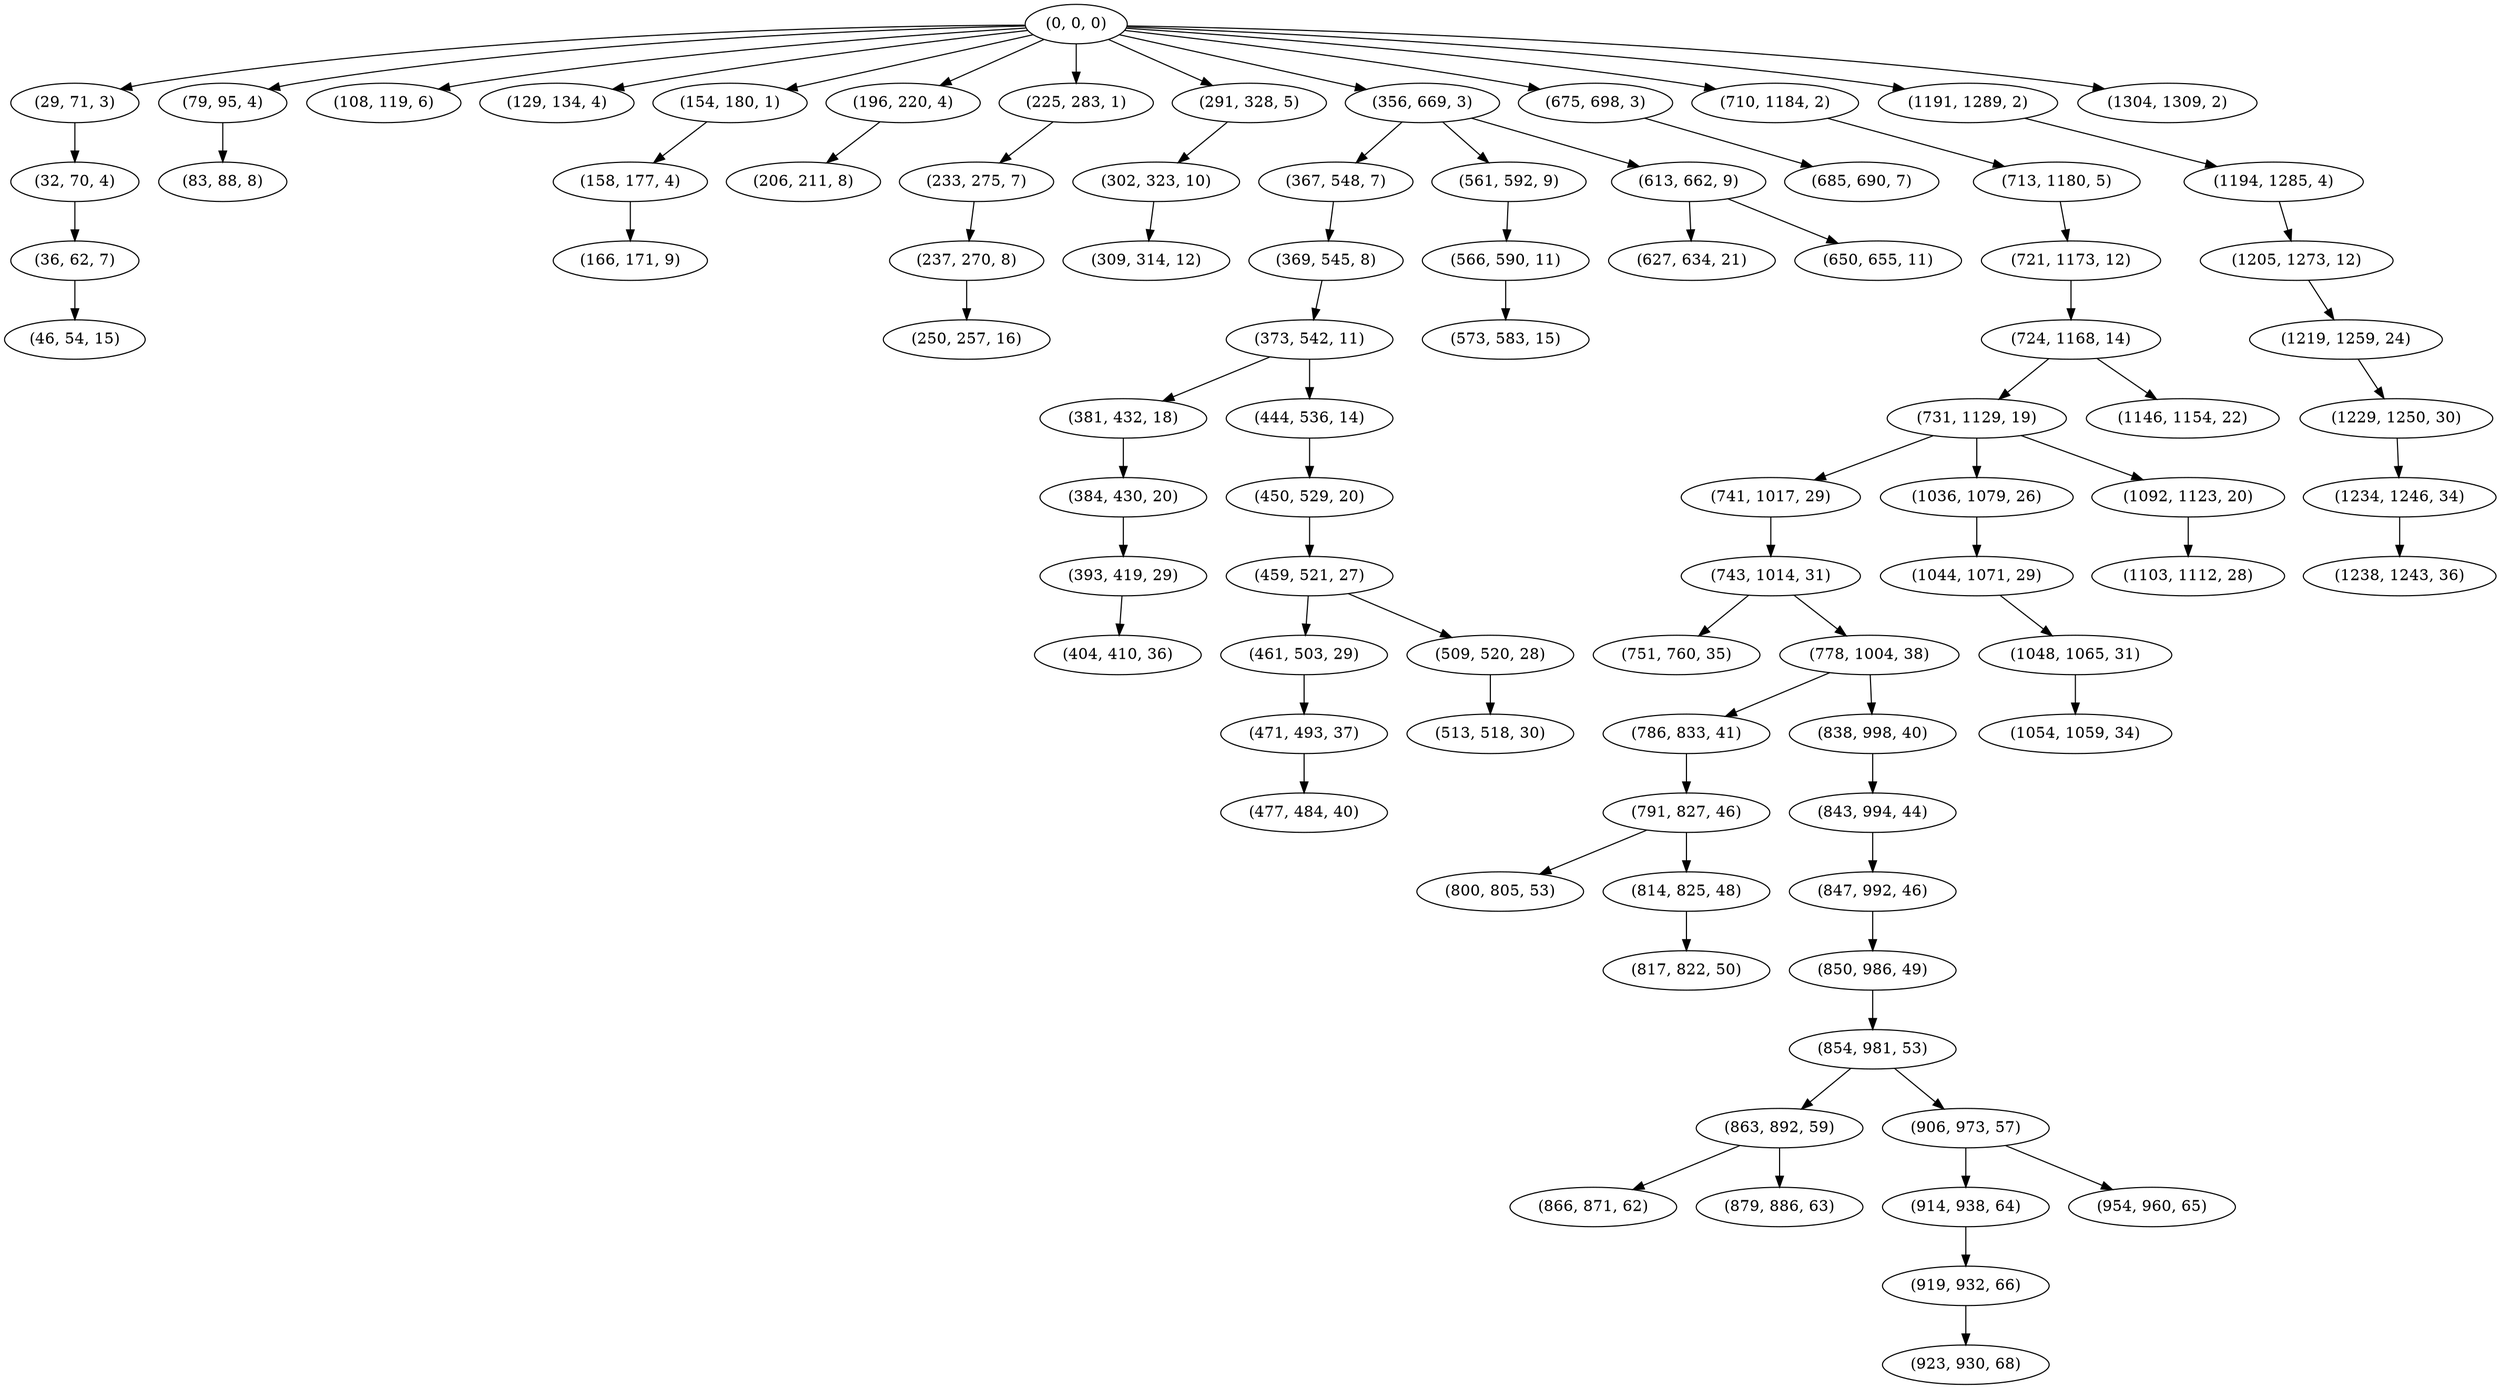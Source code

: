 digraph tree {
    "(0, 0, 0)";
    "(29, 71, 3)";
    "(32, 70, 4)";
    "(36, 62, 7)";
    "(46, 54, 15)";
    "(79, 95, 4)";
    "(83, 88, 8)";
    "(108, 119, 6)";
    "(129, 134, 4)";
    "(154, 180, 1)";
    "(158, 177, 4)";
    "(166, 171, 9)";
    "(196, 220, 4)";
    "(206, 211, 8)";
    "(225, 283, 1)";
    "(233, 275, 7)";
    "(237, 270, 8)";
    "(250, 257, 16)";
    "(291, 328, 5)";
    "(302, 323, 10)";
    "(309, 314, 12)";
    "(356, 669, 3)";
    "(367, 548, 7)";
    "(369, 545, 8)";
    "(373, 542, 11)";
    "(381, 432, 18)";
    "(384, 430, 20)";
    "(393, 419, 29)";
    "(404, 410, 36)";
    "(444, 536, 14)";
    "(450, 529, 20)";
    "(459, 521, 27)";
    "(461, 503, 29)";
    "(471, 493, 37)";
    "(477, 484, 40)";
    "(509, 520, 28)";
    "(513, 518, 30)";
    "(561, 592, 9)";
    "(566, 590, 11)";
    "(573, 583, 15)";
    "(613, 662, 9)";
    "(627, 634, 21)";
    "(650, 655, 11)";
    "(675, 698, 3)";
    "(685, 690, 7)";
    "(710, 1184, 2)";
    "(713, 1180, 5)";
    "(721, 1173, 12)";
    "(724, 1168, 14)";
    "(731, 1129, 19)";
    "(741, 1017, 29)";
    "(743, 1014, 31)";
    "(751, 760, 35)";
    "(778, 1004, 38)";
    "(786, 833, 41)";
    "(791, 827, 46)";
    "(800, 805, 53)";
    "(814, 825, 48)";
    "(817, 822, 50)";
    "(838, 998, 40)";
    "(843, 994, 44)";
    "(847, 992, 46)";
    "(850, 986, 49)";
    "(854, 981, 53)";
    "(863, 892, 59)";
    "(866, 871, 62)";
    "(879, 886, 63)";
    "(906, 973, 57)";
    "(914, 938, 64)";
    "(919, 932, 66)";
    "(923, 930, 68)";
    "(954, 960, 65)";
    "(1036, 1079, 26)";
    "(1044, 1071, 29)";
    "(1048, 1065, 31)";
    "(1054, 1059, 34)";
    "(1092, 1123, 20)";
    "(1103, 1112, 28)";
    "(1146, 1154, 22)";
    "(1191, 1289, 2)";
    "(1194, 1285, 4)";
    "(1205, 1273, 12)";
    "(1219, 1259, 24)";
    "(1229, 1250, 30)";
    "(1234, 1246, 34)";
    "(1238, 1243, 36)";
    "(1304, 1309, 2)";
    "(0, 0, 0)" -> "(29, 71, 3)";
    "(0, 0, 0)" -> "(79, 95, 4)";
    "(0, 0, 0)" -> "(108, 119, 6)";
    "(0, 0, 0)" -> "(129, 134, 4)";
    "(0, 0, 0)" -> "(154, 180, 1)";
    "(0, 0, 0)" -> "(196, 220, 4)";
    "(0, 0, 0)" -> "(225, 283, 1)";
    "(0, 0, 0)" -> "(291, 328, 5)";
    "(0, 0, 0)" -> "(356, 669, 3)";
    "(0, 0, 0)" -> "(675, 698, 3)";
    "(0, 0, 0)" -> "(710, 1184, 2)";
    "(0, 0, 0)" -> "(1191, 1289, 2)";
    "(0, 0, 0)" -> "(1304, 1309, 2)";
    "(29, 71, 3)" -> "(32, 70, 4)";
    "(32, 70, 4)" -> "(36, 62, 7)";
    "(36, 62, 7)" -> "(46, 54, 15)";
    "(79, 95, 4)" -> "(83, 88, 8)";
    "(154, 180, 1)" -> "(158, 177, 4)";
    "(158, 177, 4)" -> "(166, 171, 9)";
    "(196, 220, 4)" -> "(206, 211, 8)";
    "(225, 283, 1)" -> "(233, 275, 7)";
    "(233, 275, 7)" -> "(237, 270, 8)";
    "(237, 270, 8)" -> "(250, 257, 16)";
    "(291, 328, 5)" -> "(302, 323, 10)";
    "(302, 323, 10)" -> "(309, 314, 12)";
    "(356, 669, 3)" -> "(367, 548, 7)";
    "(356, 669, 3)" -> "(561, 592, 9)";
    "(356, 669, 3)" -> "(613, 662, 9)";
    "(367, 548, 7)" -> "(369, 545, 8)";
    "(369, 545, 8)" -> "(373, 542, 11)";
    "(373, 542, 11)" -> "(381, 432, 18)";
    "(373, 542, 11)" -> "(444, 536, 14)";
    "(381, 432, 18)" -> "(384, 430, 20)";
    "(384, 430, 20)" -> "(393, 419, 29)";
    "(393, 419, 29)" -> "(404, 410, 36)";
    "(444, 536, 14)" -> "(450, 529, 20)";
    "(450, 529, 20)" -> "(459, 521, 27)";
    "(459, 521, 27)" -> "(461, 503, 29)";
    "(459, 521, 27)" -> "(509, 520, 28)";
    "(461, 503, 29)" -> "(471, 493, 37)";
    "(471, 493, 37)" -> "(477, 484, 40)";
    "(509, 520, 28)" -> "(513, 518, 30)";
    "(561, 592, 9)" -> "(566, 590, 11)";
    "(566, 590, 11)" -> "(573, 583, 15)";
    "(613, 662, 9)" -> "(627, 634, 21)";
    "(613, 662, 9)" -> "(650, 655, 11)";
    "(675, 698, 3)" -> "(685, 690, 7)";
    "(710, 1184, 2)" -> "(713, 1180, 5)";
    "(713, 1180, 5)" -> "(721, 1173, 12)";
    "(721, 1173, 12)" -> "(724, 1168, 14)";
    "(724, 1168, 14)" -> "(731, 1129, 19)";
    "(724, 1168, 14)" -> "(1146, 1154, 22)";
    "(731, 1129, 19)" -> "(741, 1017, 29)";
    "(731, 1129, 19)" -> "(1036, 1079, 26)";
    "(731, 1129, 19)" -> "(1092, 1123, 20)";
    "(741, 1017, 29)" -> "(743, 1014, 31)";
    "(743, 1014, 31)" -> "(751, 760, 35)";
    "(743, 1014, 31)" -> "(778, 1004, 38)";
    "(778, 1004, 38)" -> "(786, 833, 41)";
    "(778, 1004, 38)" -> "(838, 998, 40)";
    "(786, 833, 41)" -> "(791, 827, 46)";
    "(791, 827, 46)" -> "(800, 805, 53)";
    "(791, 827, 46)" -> "(814, 825, 48)";
    "(814, 825, 48)" -> "(817, 822, 50)";
    "(838, 998, 40)" -> "(843, 994, 44)";
    "(843, 994, 44)" -> "(847, 992, 46)";
    "(847, 992, 46)" -> "(850, 986, 49)";
    "(850, 986, 49)" -> "(854, 981, 53)";
    "(854, 981, 53)" -> "(863, 892, 59)";
    "(854, 981, 53)" -> "(906, 973, 57)";
    "(863, 892, 59)" -> "(866, 871, 62)";
    "(863, 892, 59)" -> "(879, 886, 63)";
    "(906, 973, 57)" -> "(914, 938, 64)";
    "(906, 973, 57)" -> "(954, 960, 65)";
    "(914, 938, 64)" -> "(919, 932, 66)";
    "(919, 932, 66)" -> "(923, 930, 68)";
    "(1036, 1079, 26)" -> "(1044, 1071, 29)";
    "(1044, 1071, 29)" -> "(1048, 1065, 31)";
    "(1048, 1065, 31)" -> "(1054, 1059, 34)";
    "(1092, 1123, 20)" -> "(1103, 1112, 28)";
    "(1191, 1289, 2)" -> "(1194, 1285, 4)";
    "(1194, 1285, 4)" -> "(1205, 1273, 12)";
    "(1205, 1273, 12)" -> "(1219, 1259, 24)";
    "(1219, 1259, 24)" -> "(1229, 1250, 30)";
    "(1229, 1250, 30)" -> "(1234, 1246, 34)";
    "(1234, 1246, 34)" -> "(1238, 1243, 36)";
}
